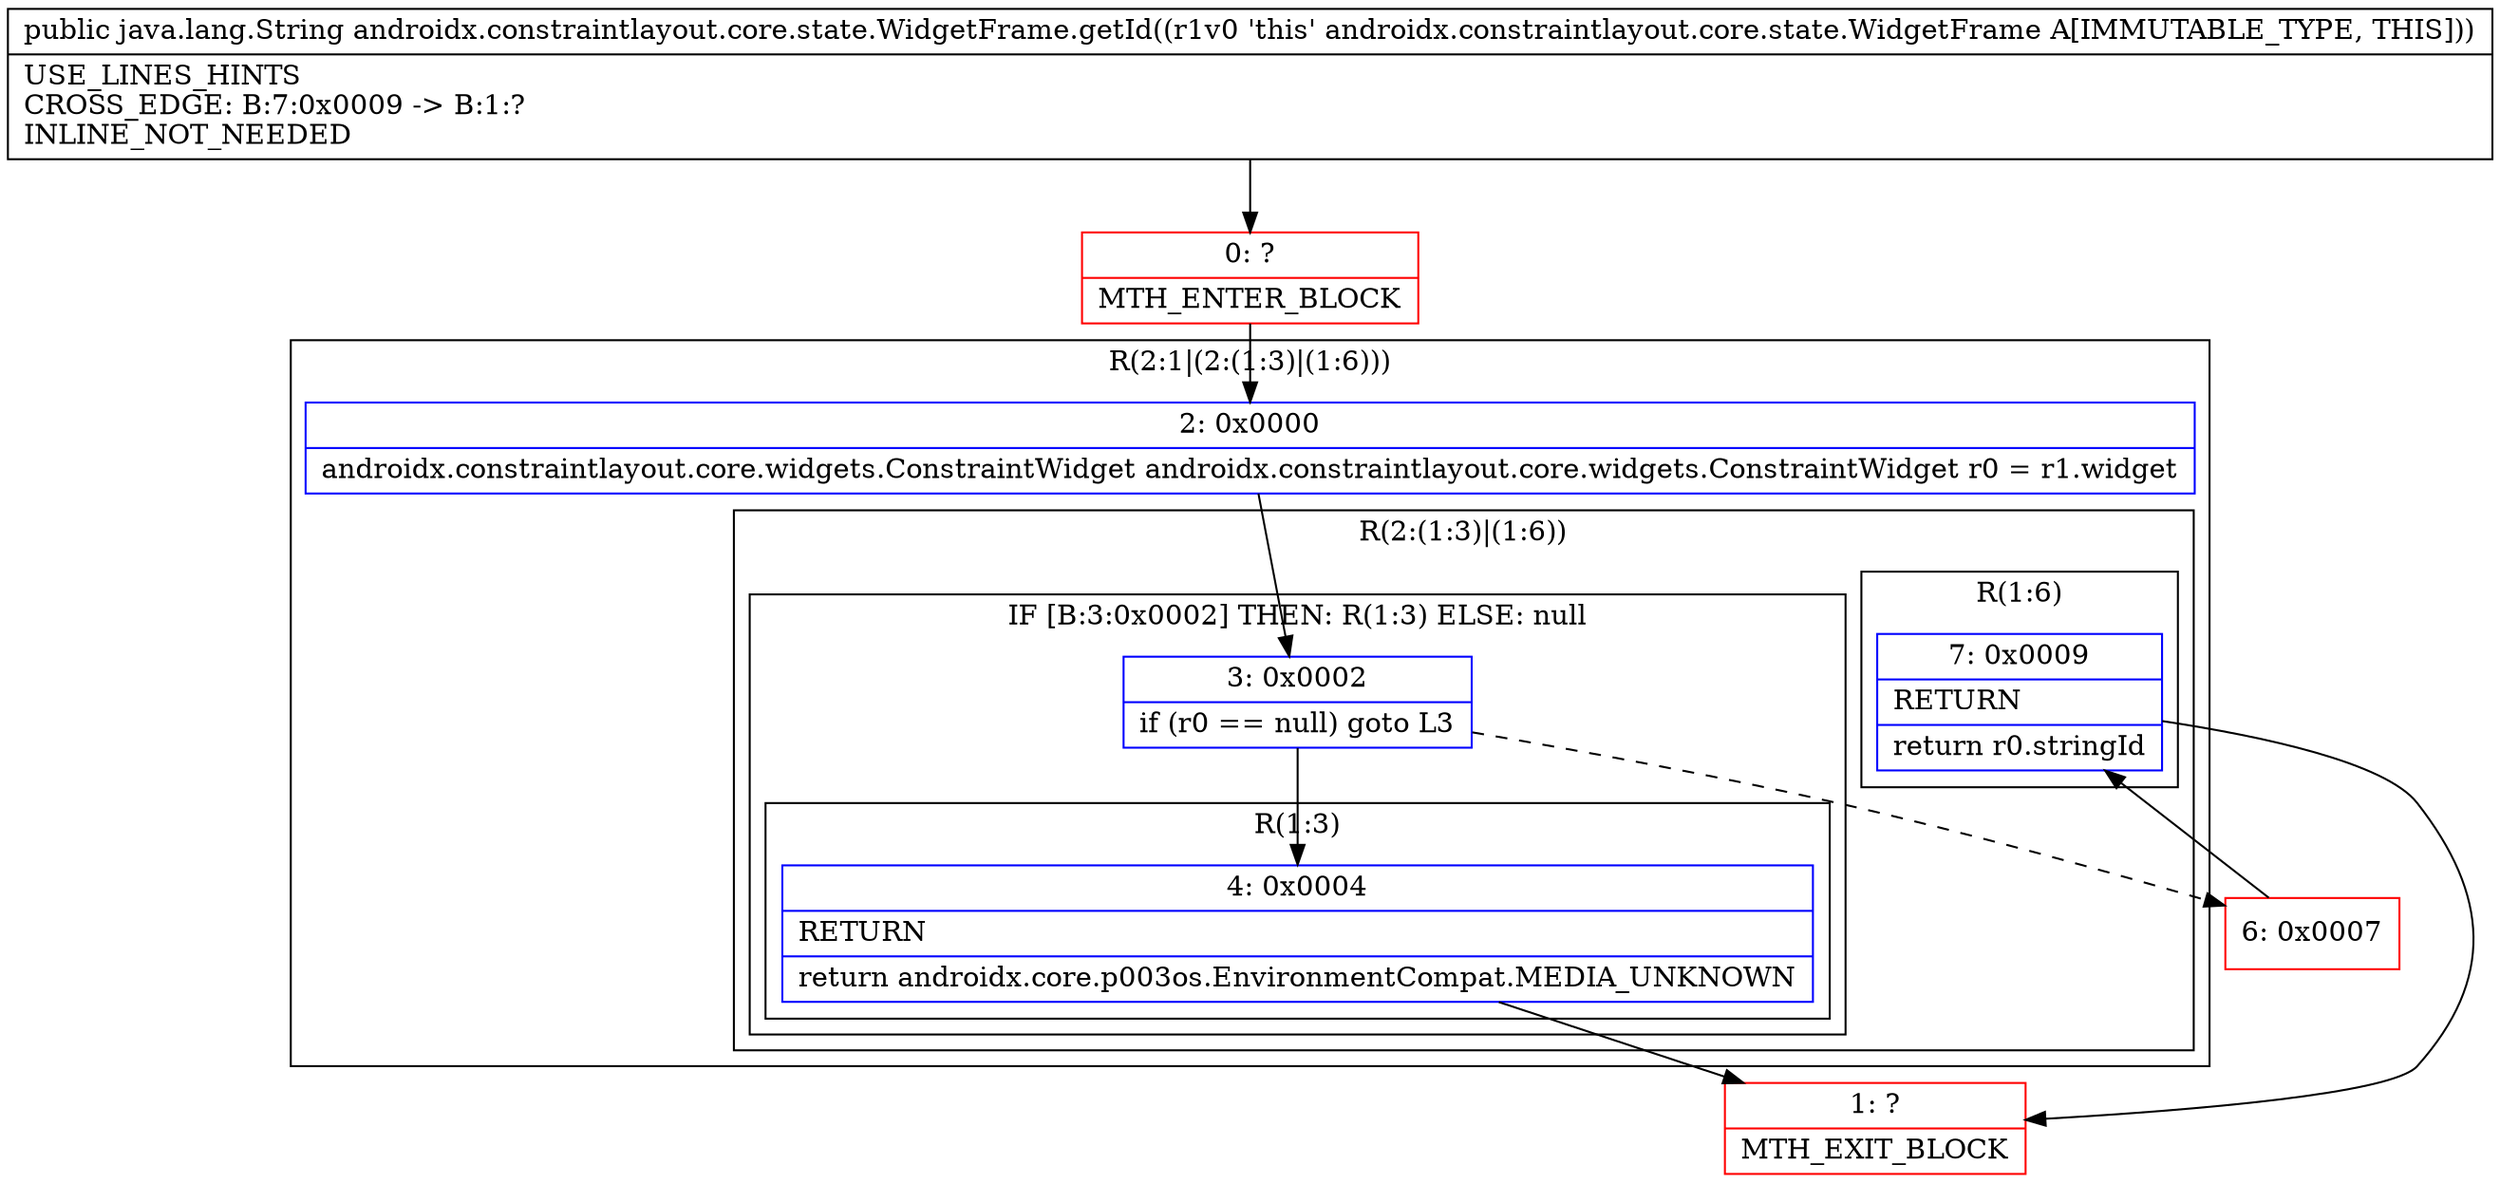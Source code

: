 digraph "CFG forandroidx.constraintlayout.core.state.WidgetFrame.getId()Ljava\/lang\/String;" {
subgraph cluster_Region_230807385 {
label = "R(2:1|(2:(1:3)|(1:6)))";
node [shape=record,color=blue];
Node_2 [shape=record,label="{2\:\ 0x0000|androidx.constraintlayout.core.widgets.ConstraintWidget androidx.constraintlayout.core.widgets.ConstraintWidget r0 = r1.widget\l}"];
subgraph cluster_Region_596994477 {
label = "R(2:(1:3)|(1:6))";
node [shape=record,color=blue];
subgraph cluster_IfRegion_737017793 {
label = "IF [B:3:0x0002] THEN: R(1:3) ELSE: null";
node [shape=record,color=blue];
Node_3 [shape=record,label="{3\:\ 0x0002|if (r0 == null) goto L3\l}"];
subgraph cluster_Region_153827855 {
label = "R(1:3)";
node [shape=record,color=blue];
Node_4 [shape=record,label="{4\:\ 0x0004|RETURN\l|return androidx.core.p003os.EnvironmentCompat.MEDIA_UNKNOWN\l}"];
}
}
subgraph cluster_Region_395947088 {
label = "R(1:6)";
node [shape=record,color=blue];
Node_7 [shape=record,label="{7\:\ 0x0009|RETURN\l|return r0.stringId\l}"];
}
}
}
Node_0 [shape=record,color=red,label="{0\:\ ?|MTH_ENTER_BLOCK\l}"];
Node_1 [shape=record,color=red,label="{1\:\ ?|MTH_EXIT_BLOCK\l}"];
Node_6 [shape=record,color=red,label="{6\:\ 0x0007}"];
MethodNode[shape=record,label="{public java.lang.String androidx.constraintlayout.core.state.WidgetFrame.getId((r1v0 'this' androidx.constraintlayout.core.state.WidgetFrame A[IMMUTABLE_TYPE, THIS]))  | USE_LINES_HINTS\lCROSS_EDGE: B:7:0x0009 \-\> B:1:?\lINLINE_NOT_NEEDED\l}"];
MethodNode -> Node_0;Node_2 -> Node_3;
Node_3 -> Node_4;
Node_3 -> Node_6[style=dashed];
Node_4 -> Node_1;
Node_7 -> Node_1;
Node_0 -> Node_2;
Node_6 -> Node_7;
}

